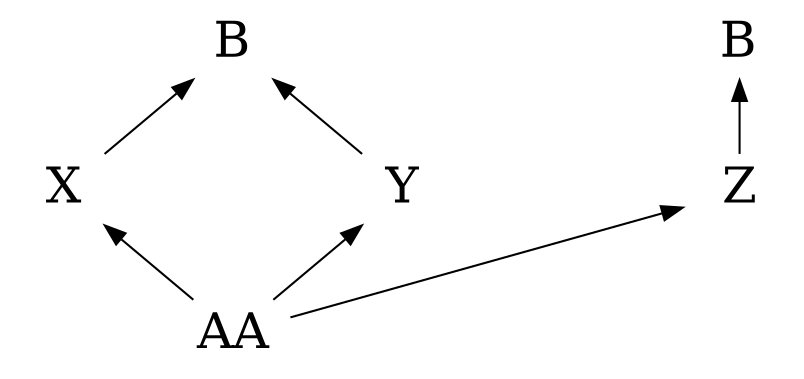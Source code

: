 digraph virtnonvirt {
    graph [nodesep=1.5, rankdir=BT];

    B1 [label = "B", shape=plaintext, height=.1, fontsize=24];
    B2 [label = "B", shape=plaintext, height=.1, fontsize=24];
    AA [shape=plaintext, height=.1, fontsize=24];
    X [shape=plaintext, height=.1, fontsize=24];
    Y [shape=plaintext, height=.1, fontsize=24];
    Z [shape=plaintext, height=.1, fontsize=24];

    subgraph {
    AA -> X;
    AA -> Y;
    X  -> B1;
    Y  -> B1;
    }

    AA -> Z [weight=0];
    Z  -> B2;
}
